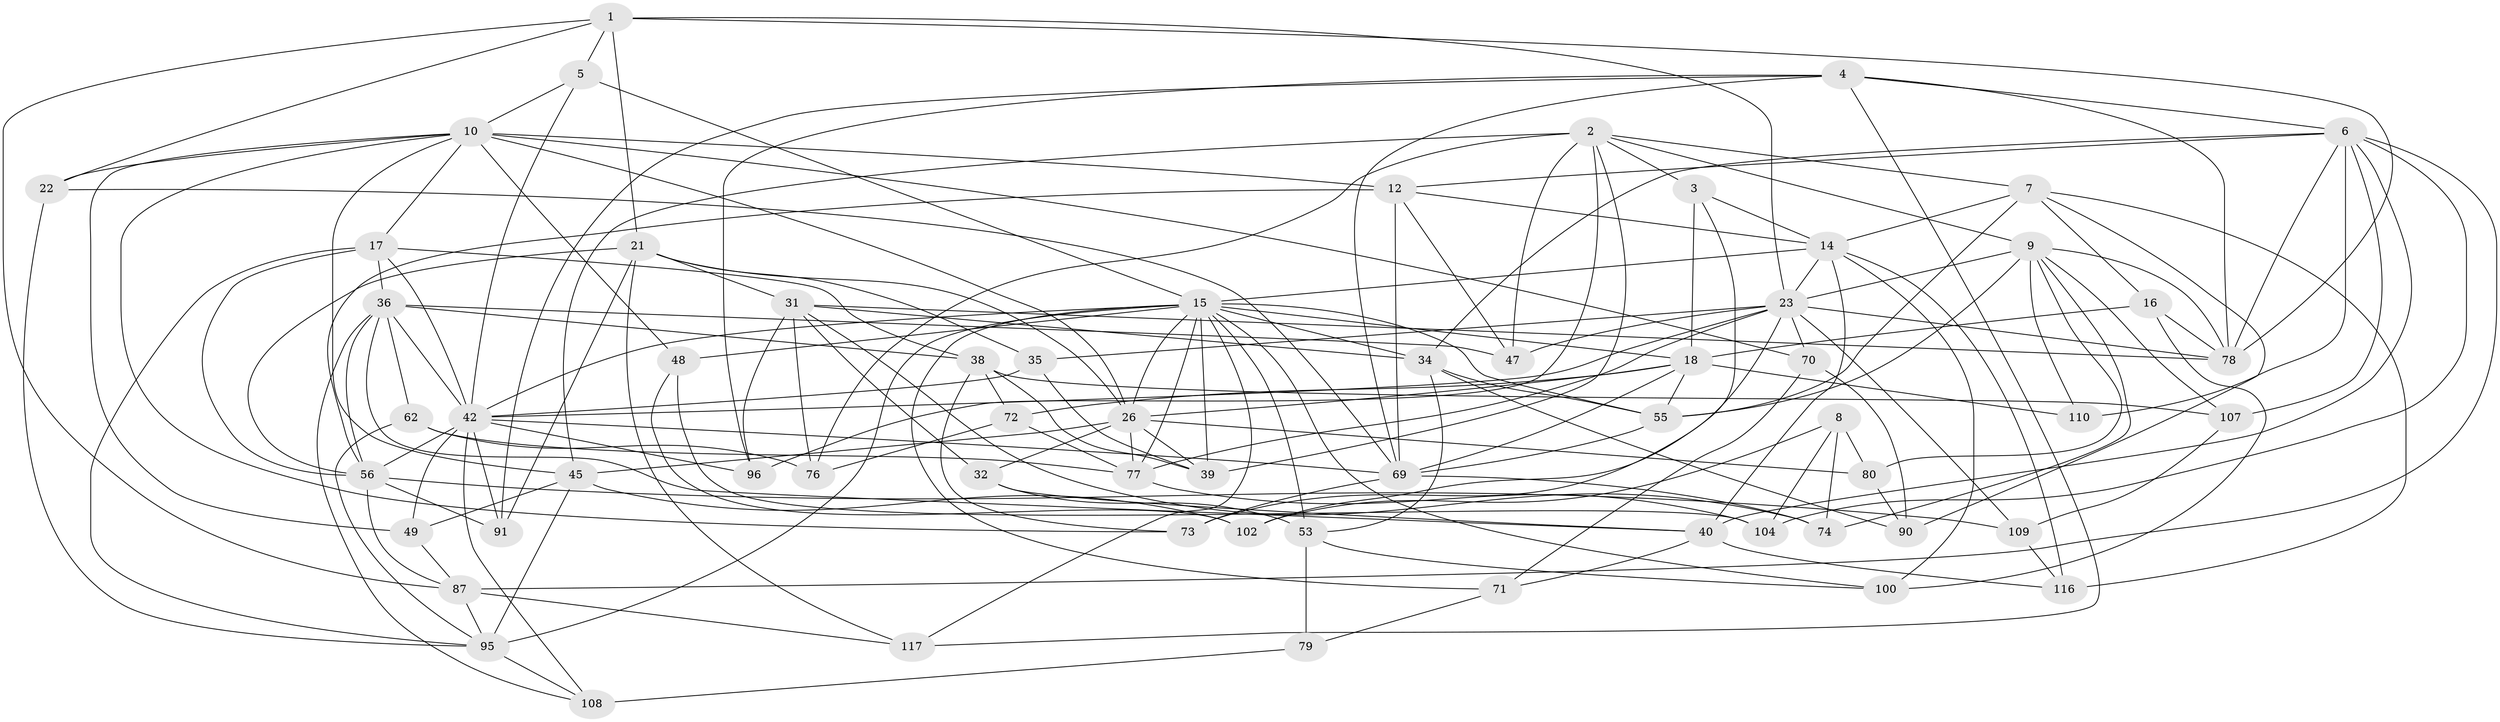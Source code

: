 // original degree distribution, {4: 1.0}
// Generated by graph-tools (version 1.1) at 2025/20/03/04/25 18:20:38]
// undirected, 62 vertices, 177 edges
graph export_dot {
graph [start="1"]
  node [color=gray90,style=filled];
  1 [super="+11"];
  2 [super="+61+101"];
  3;
  4 [super="+57"];
  5;
  6 [super="+25+92+13"];
  7 [super="+50"];
  8;
  9 [super="+43+93"];
  10 [super="+19+46"];
  12 [super="+112"];
  14 [super="+85"];
  15 [super="+103+24+28"];
  16;
  17 [super="+27"];
  18 [super="+20+82"];
  21 [super="+68+29"];
  22;
  23 [super="+59+37"];
  26 [super="+41"];
  31 [super="+66+81"];
  32;
  34 [super="+98"];
  35;
  36 [super="+84"];
  38 [super="+65"];
  39 [super="+52"];
  40 [super="+54"];
  42 [super="+60+75"];
  45 [super="+51"];
  47;
  48;
  49;
  53 [super="+58"];
  55 [super="+113"];
  56 [super="+63"];
  62;
  69 [super="+105+123"];
  70;
  71;
  72;
  73;
  74;
  76;
  77 [super="+114"];
  78 [super="+86"];
  79;
  80;
  87 [super="+122"];
  90;
  91;
  95 [super="+97+119"];
  96;
  100;
  102;
  104;
  107;
  108;
  109;
  110;
  116;
  117;
  1 -- 5;
  1 -- 87;
  1 -- 22;
  1 -- 21;
  1 -- 78;
  1 -- 23;
  2 -- 96;
  2 -- 39;
  2 -- 9;
  2 -- 3;
  2 -- 45;
  2 -- 76;
  2 -- 7;
  2 -- 47;
  3 -- 102;
  3 -- 18;
  3 -- 14;
  4 -- 91;
  4 -- 117;
  4 -- 96;
  4 -- 69;
  4 -- 78;
  4 -- 6;
  5 -- 10;
  5 -- 42;
  5 -- 15;
  6 -- 40;
  6 -- 104;
  6 -- 12;
  6 -- 110 [weight=2];
  6 -- 87;
  6 -- 34;
  6 -- 78;
  6 -- 107;
  7 -- 16;
  7 -- 90;
  7 -- 116;
  7 -- 14;
  7 -- 55;
  8 -- 104;
  8 -- 80;
  8 -- 102;
  8 -- 74;
  9 -- 74;
  9 -- 110;
  9 -- 80;
  9 -- 55;
  9 -- 107;
  9 -- 78;
  9 -- 23;
  10 -- 73;
  10 -- 17;
  10 -- 48;
  10 -- 26;
  10 -- 22;
  10 -- 12;
  10 -- 45;
  10 -- 49;
  10 -- 70;
  12 -- 69;
  12 -- 47;
  12 -- 14;
  12 -- 56;
  14 -- 116;
  14 -- 100;
  14 -- 15;
  14 -- 40;
  14 -- 23;
  15 -- 117;
  15 -- 77;
  15 -- 34;
  15 -- 71;
  15 -- 39 [weight=2];
  15 -- 55;
  15 -- 95 [weight=2];
  15 -- 53;
  15 -- 18;
  15 -- 48;
  15 -- 42;
  15 -- 100;
  15 -- 26 [weight=2];
  16 -- 100;
  16 -- 78;
  16 -- 18;
  17 -- 38;
  17 -- 95;
  17 -- 36;
  17 -- 56;
  17 -- 42;
  18 -- 26;
  18 -- 69;
  18 -- 110;
  18 -- 55;
  18 -- 72;
  21 -- 91;
  21 -- 117;
  21 -- 56;
  21 -- 35;
  21 -- 31 [weight=2];
  21 -- 26;
  22 -- 69;
  22 -- 95;
  23 -- 70;
  23 -- 35;
  23 -- 78 [weight=2];
  23 -- 77;
  23 -- 73;
  23 -- 42;
  23 -- 109;
  23 -- 47;
  26 -- 32;
  26 -- 80;
  26 -- 45;
  26 -- 39;
  26 -- 77;
  31 -- 74;
  31 -- 76;
  31 -- 78;
  31 -- 32;
  31 -- 96;
  31 -- 34;
  32 -- 53;
  32 -- 40;
  34 -- 55;
  34 -- 53;
  34 -- 90;
  35 -- 39;
  35 -- 42;
  36 -- 56;
  36 -- 40;
  36 -- 108;
  36 -- 38;
  36 -- 42;
  36 -- 62;
  36 -- 47;
  38 -- 73;
  38 -- 72;
  38 -- 107;
  38 -- 39;
  40 -- 71;
  40 -- 116;
  42 -- 69;
  42 -- 96;
  42 -- 108;
  42 -- 91;
  42 -- 56;
  42 -- 49;
  45 -- 49;
  45 -- 102;
  45 -- 95;
  48 -- 102;
  48 -- 104;
  49 -- 87;
  53 -- 79 [weight=2];
  53 -- 100;
  55 -- 69;
  56 -- 109;
  56 -- 91;
  56 -- 87;
  62 -- 76;
  62 -- 77;
  62 -- 95;
  69 -- 73;
  69 -- 74;
  70 -- 90;
  70 -- 71;
  71 -- 79;
  72 -- 76;
  72 -- 77;
  77 -- 104;
  79 -- 108;
  80 -- 90;
  87 -- 117;
  87 -- 95;
  95 -- 108;
  107 -- 109;
  109 -- 116;
}
